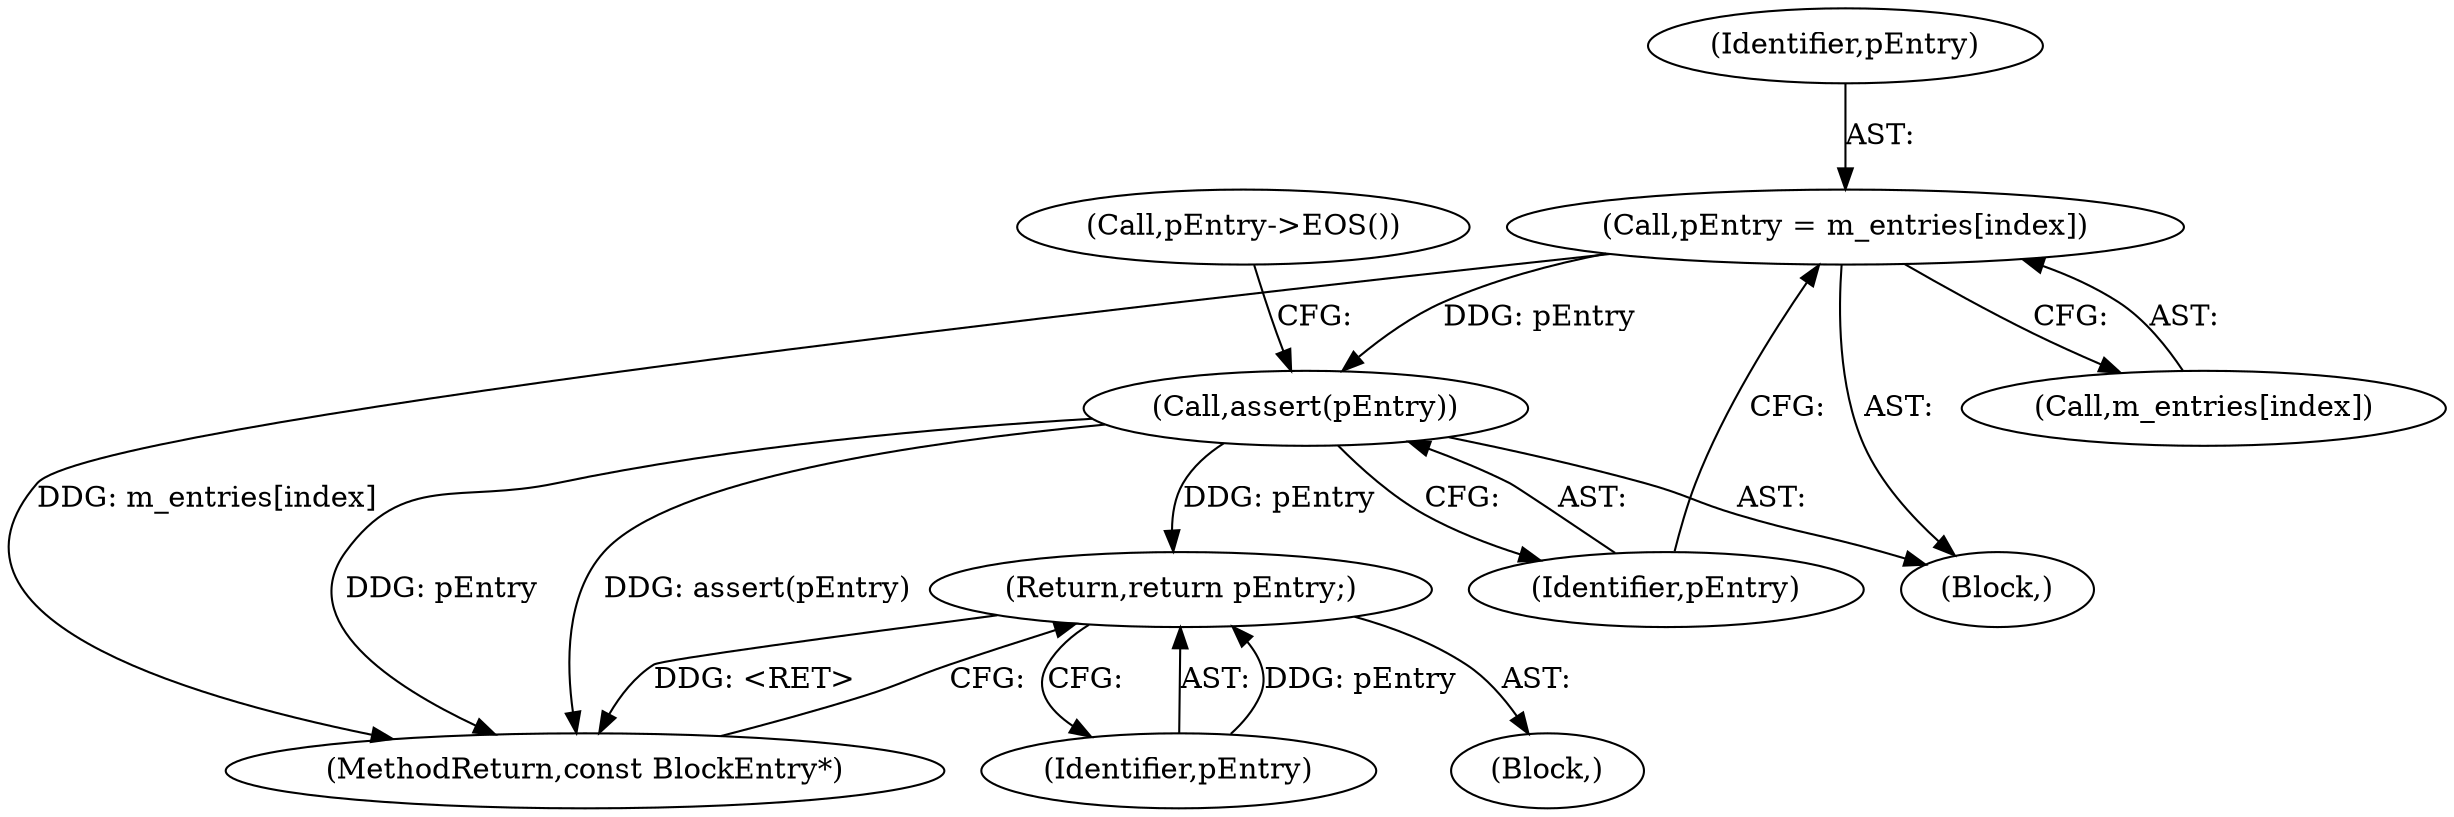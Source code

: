 digraph "0_Android_cc274e2abe8b2a6698a5c47d8aa4bb45f1f9538d_15@array" {
"1000162" [label="(Call,pEntry = m_entries[index])"];
"1000167" [label="(Call,assert(pEntry))"];
"1000189" [label="(Return,return pEntry;)"];
"1000168" [label="(Identifier,pEntry)"];
"1000167" [label="(Call,assert(pEntry))"];
"1000318" [label="(MethodReturn,const BlockEntry*)"];
"1000189" [label="(Return,return pEntry;)"];
"1000171" [label="(Call,pEntry->EOS())"];
"1000122" [label="(Block,)"];
"1000164" [label="(Call,m_entries[index])"];
"1000162" [label="(Call,pEntry = m_entries[index])"];
"1000163" [label="(Identifier,pEntry)"];
"1000190" [label="(Identifier,pEntry)"];
"1000188" [label="(Block,)"];
"1000162" -> "1000122"  [label="AST: "];
"1000162" -> "1000164"  [label="CFG: "];
"1000163" -> "1000162"  [label="AST: "];
"1000164" -> "1000162"  [label="AST: "];
"1000168" -> "1000162"  [label="CFG: "];
"1000162" -> "1000318"  [label="DDG: m_entries[index]"];
"1000162" -> "1000167"  [label="DDG: pEntry"];
"1000167" -> "1000122"  [label="AST: "];
"1000167" -> "1000168"  [label="CFG: "];
"1000168" -> "1000167"  [label="AST: "];
"1000171" -> "1000167"  [label="CFG: "];
"1000167" -> "1000318"  [label="DDG: pEntry"];
"1000167" -> "1000318"  [label="DDG: assert(pEntry)"];
"1000167" -> "1000189"  [label="DDG: pEntry"];
"1000189" -> "1000188"  [label="AST: "];
"1000189" -> "1000190"  [label="CFG: "];
"1000190" -> "1000189"  [label="AST: "];
"1000318" -> "1000189"  [label="CFG: "];
"1000189" -> "1000318"  [label="DDG: <RET>"];
"1000190" -> "1000189"  [label="DDG: pEntry"];
}
